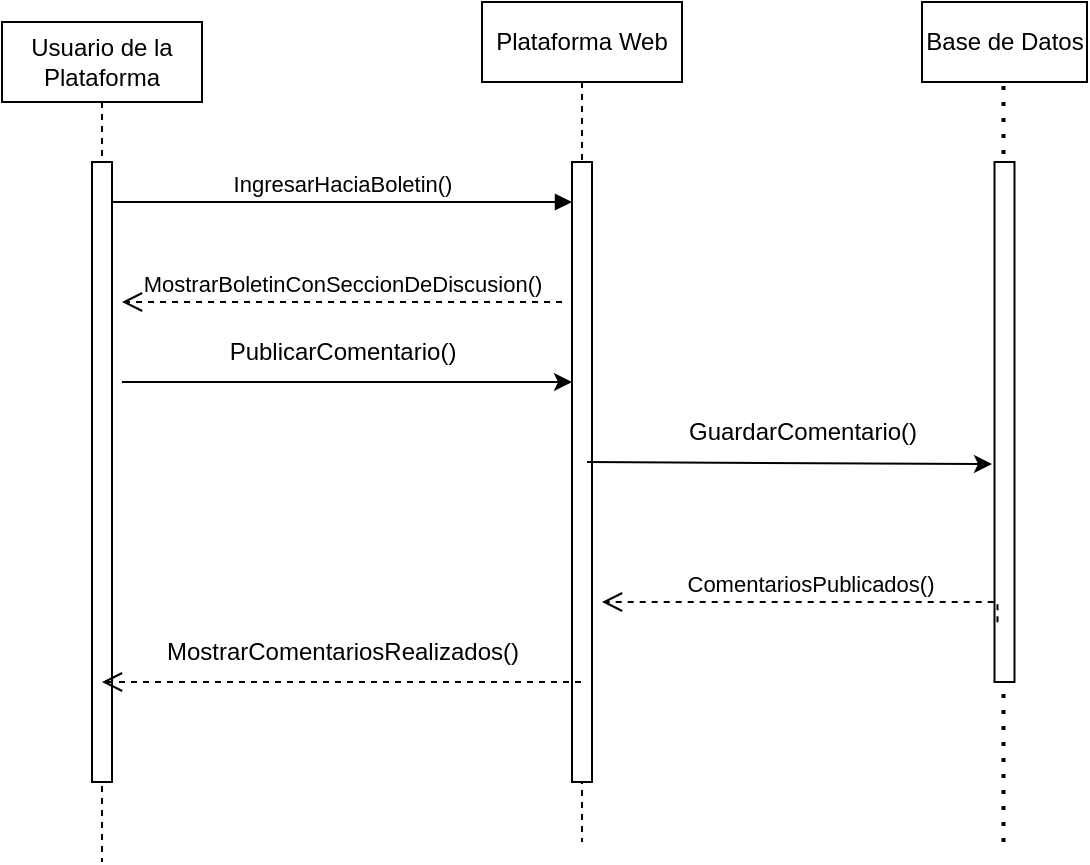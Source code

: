 <mxfile version="24.7.16">
  <diagram name="Page-1" id="2YBvvXClWsGukQMizWep">
    <mxGraphModel grid="1" page="1" gridSize="10" guides="1" tooltips="1" connect="1" arrows="1" fold="1" pageScale="1" pageWidth="850" pageHeight="1100" math="0" shadow="0">
      <root>
        <mxCell id="0" />
        <mxCell id="1" parent="0" />
        <mxCell id="aM9ryv3xv72pqoxQDRHE-1" value="Usuario de la Plataforma" style="shape=umlLifeline;perimeter=lifelinePerimeter;whiteSpace=wrap;html=1;container=0;dropTarget=0;collapsible=0;recursiveResize=0;outlineConnect=0;portConstraint=eastwest;newEdgeStyle={&quot;edgeStyle&quot;:&quot;elbowEdgeStyle&quot;,&quot;elbow&quot;:&quot;vertical&quot;,&quot;curved&quot;:0,&quot;rounded&quot;:0};" vertex="1" parent="1">
          <mxGeometry x="40" y="50" width="100" height="420" as="geometry" />
        </mxCell>
        <mxCell id="aM9ryv3xv72pqoxQDRHE-2" value="" style="html=1;points=[];perimeter=orthogonalPerimeter;outlineConnect=0;targetShapes=umlLifeline;portConstraint=eastwest;newEdgeStyle={&quot;edgeStyle&quot;:&quot;elbowEdgeStyle&quot;,&quot;elbow&quot;:&quot;vertical&quot;,&quot;curved&quot;:0,&quot;rounded&quot;:0};" vertex="1" parent="aM9ryv3xv72pqoxQDRHE-1">
          <mxGeometry x="45" y="70" width="10" height="310" as="geometry" />
        </mxCell>
        <mxCell id="aM9ryv3xv72pqoxQDRHE-5" value="Plataforma Web" style="shape=umlLifeline;perimeter=lifelinePerimeter;whiteSpace=wrap;html=1;container=0;dropTarget=0;collapsible=0;recursiveResize=0;outlineConnect=0;portConstraint=eastwest;newEdgeStyle={&quot;edgeStyle&quot;:&quot;elbowEdgeStyle&quot;,&quot;elbow&quot;:&quot;vertical&quot;,&quot;curved&quot;:0,&quot;rounded&quot;:0};size=40;" vertex="1" parent="1">
          <mxGeometry x="280" y="40" width="100" height="420" as="geometry" />
        </mxCell>
        <mxCell id="aM9ryv3xv72pqoxQDRHE-6" value="" style="html=1;points=[];perimeter=orthogonalPerimeter;outlineConnect=0;targetShapes=umlLifeline;portConstraint=eastwest;newEdgeStyle={&quot;edgeStyle&quot;:&quot;elbowEdgeStyle&quot;,&quot;elbow&quot;:&quot;vertical&quot;,&quot;curved&quot;:0,&quot;rounded&quot;:0};" vertex="1" parent="aM9ryv3xv72pqoxQDRHE-5">
          <mxGeometry x="45" y="80" width="10" height="310" as="geometry" />
        </mxCell>
        <mxCell id="aM9ryv3xv72pqoxQDRHE-7" value="IngresarHaciaBoletin()" style="html=1;verticalAlign=bottom;endArrow=block;edgeStyle=elbowEdgeStyle;elbow=vertical;curved=0;rounded=0;" edge="1" parent="1">
          <mxGeometry relative="1" as="geometry">
            <mxPoint x="95" y="140" as="sourcePoint" />
            <Array as="points">
              <mxPoint x="180" y="140" />
            </Array>
            <mxPoint x="325" y="140" as="targetPoint" />
          </mxGeometry>
        </mxCell>
        <mxCell id="aM9ryv3xv72pqoxQDRHE-8" value="MostrarBoletinConSeccionDeDiscusion()" style="html=1;verticalAlign=bottom;endArrow=open;dashed=1;endSize=8;edgeStyle=elbowEdgeStyle;elbow=vertical;curved=0;rounded=0;" edge="1" parent="1">
          <mxGeometry relative="1" as="geometry">
            <mxPoint x="100" y="190" as="targetPoint" />
            <Array as="points">
              <mxPoint x="195" y="190" />
            </Array>
            <mxPoint x="320" y="190" as="sourcePoint" />
          </mxGeometry>
        </mxCell>
        <mxCell id="Tgj4Y_U_OfXCmx09A8G_-3" value="PublicarComentario()" style="text;html=1;align=center;verticalAlign=middle;resizable=0;points=[];autosize=1;strokeColor=none;fillColor=none;" vertex="1" parent="1">
          <mxGeometry x="140" y="200" width="140" height="30" as="geometry" />
        </mxCell>
        <mxCell id="Tgj4Y_U_OfXCmx09A8G_-7" value="" style="endArrow=classic;html=1;rounded=0;" edge="1" parent="1" target="aM9ryv3xv72pqoxQDRHE-6">
          <mxGeometry width="50" height="50" relative="1" as="geometry">
            <mxPoint x="100" y="230" as="sourcePoint" />
            <mxPoint x="180" y="230" as="targetPoint" />
          </mxGeometry>
        </mxCell>
        <mxCell id="Tgj4Y_U_OfXCmx09A8G_-9" value="" style="endArrow=none;dashed=1;html=1;dashPattern=1 3;strokeWidth=2;rounded=0;" edge="1" parent="1">
          <mxGeometry width="50" height="50" relative="1" as="geometry">
            <mxPoint x="540.75" y="460" as="sourcePoint" />
            <mxPoint x="540.75" y="80" as="targetPoint" />
          </mxGeometry>
        </mxCell>
        <mxCell id="Tgj4Y_U_OfXCmx09A8G_-10" value="Base de Datos" style="rounded=0;whiteSpace=wrap;html=1;" vertex="1" parent="1">
          <mxGeometry x="500" y="40" width="82.5" height="40" as="geometry" />
        </mxCell>
        <mxCell id="Tgj4Y_U_OfXCmx09A8G_-11" value="" style="endArrow=classic;html=1;rounded=0;entryX=0.581;entryY=1.125;entryDx=0;entryDy=0;entryPerimeter=0;" edge="1" parent="1" target="Tgj4Y_U_OfXCmx09A8G_-8">
          <mxGeometry width="50" height="50" relative="1" as="geometry">
            <mxPoint x="332.5" y="270.0" as="sourcePoint" />
            <mxPoint x="477.5" y="270.0" as="targetPoint" />
          </mxGeometry>
        </mxCell>
        <mxCell id="Tgj4Y_U_OfXCmx09A8G_-8" value="" style="rounded=0;whiteSpace=wrap;html=1;direction=south;" vertex="1" parent="1">
          <mxGeometry x="536.25" y="120" width="10" height="260" as="geometry" />
        </mxCell>
        <mxCell id="Tgj4Y_U_OfXCmx09A8G_-13" value="GuardarComentario()" style="text;html=1;align=center;verticalAlign=middle;resizable=0;points=[];autosize=1;strokeColor=none;fillColor=none;" vertex="1" parent="1">
          <mxGeometry x="370" y="240" width="140" height="30" as="geometry" />
        </mxCell>
        <mxCell id="Tgj4Y_U_OfXCmx09A8G_-14" value="ComentariosPublicados()" style="html=1;verticalAlign=bottom;endArrow=open;dashed=1;endSize=8;edgeStyle=elbowEdgeStyle;elbow=vertical;curved=0;rounded=0;exitX=0.885;exitY=0.85;exitDx=0;exitDy=0;exitPerimeter=0;" edge="1" parent="1" source="Tgj4Y_U_OfXCmx09A8G_-8">
          <mxGeometry relative="1" as="geometry">
            <mxPoint x="340" y="340" as="targetPoint" />
            <Array as="points">
              <mxPoint x="435" y="340" />
            </Array>
            <mxPoint x="560" y="340" as="sourcePoint" />
          </mxGeometry>
        </mxCell>
        <mxCell id="w8X77mAMt7R1zGp0gfoY-2" value="MostrarComentariosRealizados()" style="text;html=1;align=center;verticalAlign=middle;resizable=0;points=[];autosize=1;strokeColor=none;fillColor=none;" vertex="1" parent="1">
          <mxGeometry x="110" y="350" width="200" height="30" as="geometry" />
        </mxCell>
        <mxCell id="w8X77mAMt7R1zGp0gfoY-5" value="" style="html=1;verticalAlign=bottom;endArrow=open;dashed=1;endSize=8;edgeStyle=elbowEdgeStyle;elbow=vertical;curved=0;rounded=0;" edge="1" parent="1" source="aM9ryv3xv72pqoxQDRHE-5">
          <mxGeometry relative="1" as="geometry">
            <mxPoint x="90" y="380" as="targetPoint" />
            <Array as="points">
              <mxPoint x="185" y="380" />
            </Array>
            <mxPoint x="299" y="379" as="sourcePoint" />
          </mxGeometry>
        </mxCell>
      </root>
    </mxGraphModel>
  </diagram>
</mxfile>
